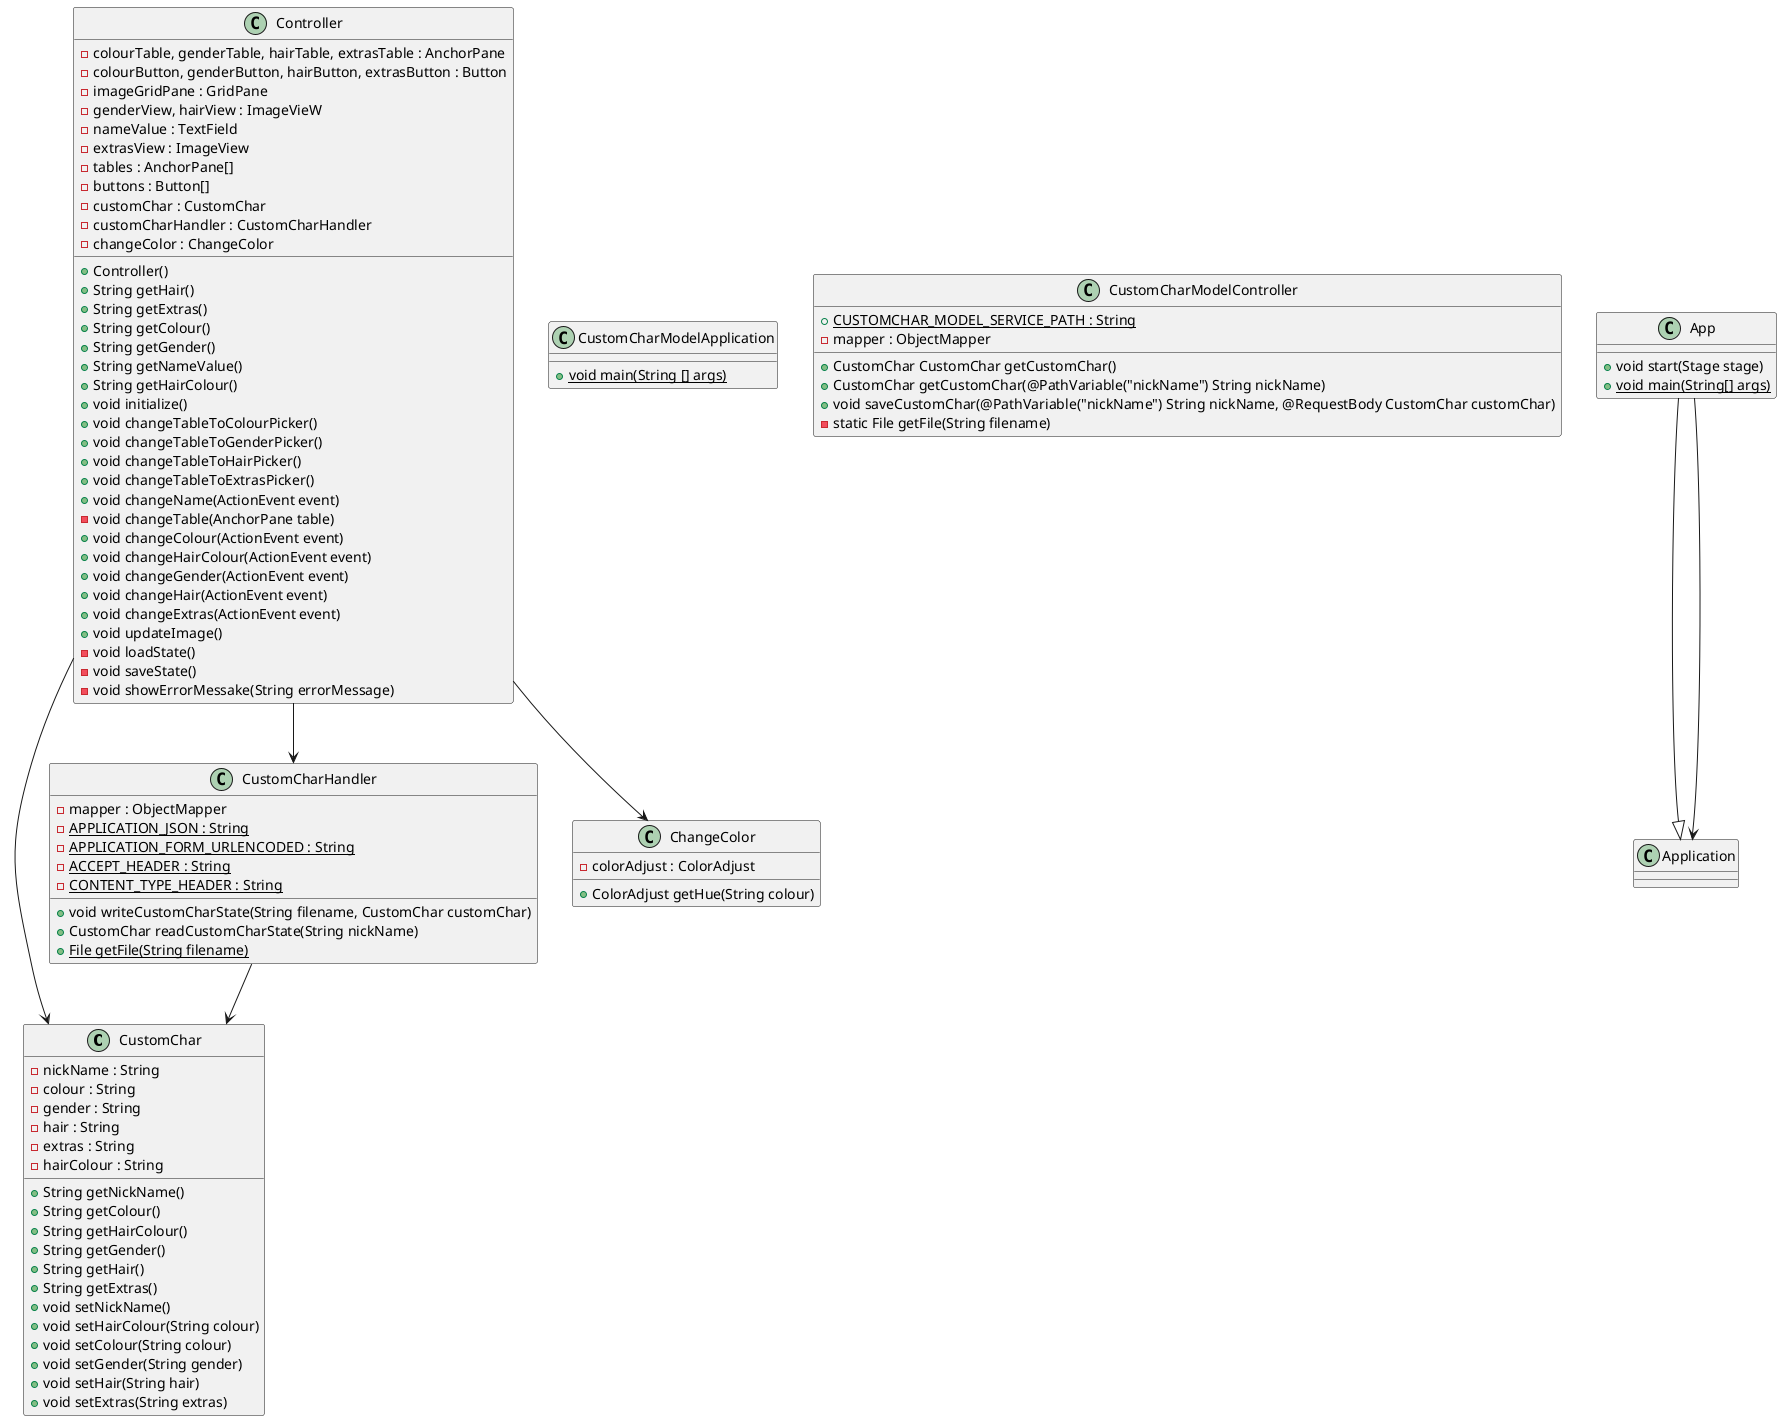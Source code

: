 @startuml
class CustomChar {
  -nickName : String
  -colour : String
  -gender : String
  -hair : String
  -extras : String
  -hairColour : String

  +String getNickName()
  +String getColour()
  +String getHairColour()
  +String getGender()
  +String getHair()
  +String getExtras()
  +void setNickName()
  +void setHairColour(String colour)
  +void setColour(String colour)
  +void setGender(String gender)
  +void setHair(String hair)
  +void setExtras(String extras)
}

class CustomCharHandler {
  -mapper : ObjectMapper
  -{static} APPLICATION_JSON : String
  -{static} APPLICATION_FORM_URLENCODED : String
  -{static} ACCEPT_HEADER : String
  -{static} CONTENT_TYPE_HEADER : String

  +void writeCustomCharState(String filename, CustomChar customChar)
  +CustomChar readCustomCharState(String nickName)
  +{static} File getFile(String filename)
}

class CustomCharModelApplication {
  +{static} void main(String [] args)
  }

class CustomCharModelController {
  +{static} CUSTOMCHAR_MODEL_SERVICE_PATH : String
  -mapper : ObjectMapper

  +CustomChar CustomChar getCustomChar()
  +CustomChar getCustomChar(@PathVariable("nickName") String nickName)
  +void saveCustomChar(@PathVariable("nickName") String nickName, @RequestBody CustomChar customChar)
  -static File getFile(String filename)
  }

class Controller {
  -colourTable, genderTable, hairTable, extrasTable : AnchorPane
  -colourButton, genderButton, hairButton, extrasButton : Button
  -imageGridPane : GridPane
  -genderView, hairView : ImageVieW
  -nameValue : TextField
  -extrasView : ImageView
  -tables : AnchorPane[]
  -buttons : Button[]
  -customChar : CustomChar
  -customCharHandler : CustomCharHandler
  -changeColor : ChangeColor


  +Controller()
  +String getHair()
  +String getExtras()
  +String getColour()
  +String getGender()
  +String getNameValue()
  +String getHairColour()
  +void initialize()
  +void changeTableToColourPicker()
  +void changeTableToGenderPicker()
  +void changeTableToHairPicker()
  +void changeTableToExtrasPicker()
  +void changeName(ActionEvent event)
  -void changeTable(AnchorPane table)
  +void changeColour(ActionEvent event)
  +void changeHairColour(ActionEvent event)
  +void changeGender(ActionEvent event)
  +void changeHair(ActionEvent event)
  +void changeExtras(ActionEvent event)
  +void updateImage()
  -void loadState()
  -void saveState()
  -void showErrorMessake(String errorMessage)
}

class ChangeColor {
  -colorAdjust : ColorAdjust

  +ColorAdjust getHue(String colour)
}

class Application {
}

class App {
  +void start(Stage stage)
  +{static} void main(String[] args)
}

App --|> Application
App --> Application
Controller --> CustomChar
Controller --> CustomCharHandler
Controller --> ChangeColor
CustomCharHandler --> CustomChar

@enduml